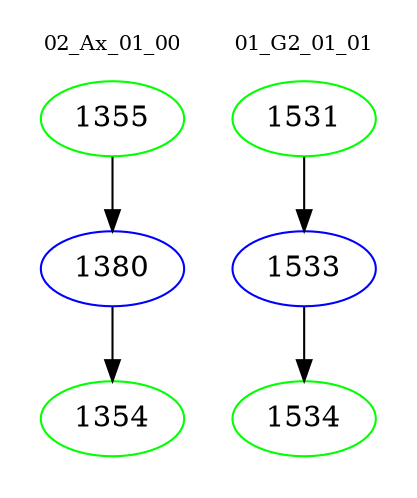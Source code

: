 digraph{
subgraph cluster_0 {
color = white
label = "02_Ax_01_00";
fontsize=10;
T0_1355 [label="1355", color="green"]
T0_1355 -> T0_1380 [color="black"]
T0_1380 [label="1380", color="blue"]
T0_1380 -> T0_1354 [color="black"]
T0_1354 [label="1354", color="green"]
}
subgraph cluster_1 {
color = white
label = "01_G2_01_01";
fontsize=10;
T1_1531 [label="1531", color="green"]
T1_1531 -> T1_1533 [color="black"]
T1_1533 [label="1533", color="blue"]
T1_1533 -> T1_1534 [color="black"]
T1_1534 [label="1534", color="green"]
}
}
